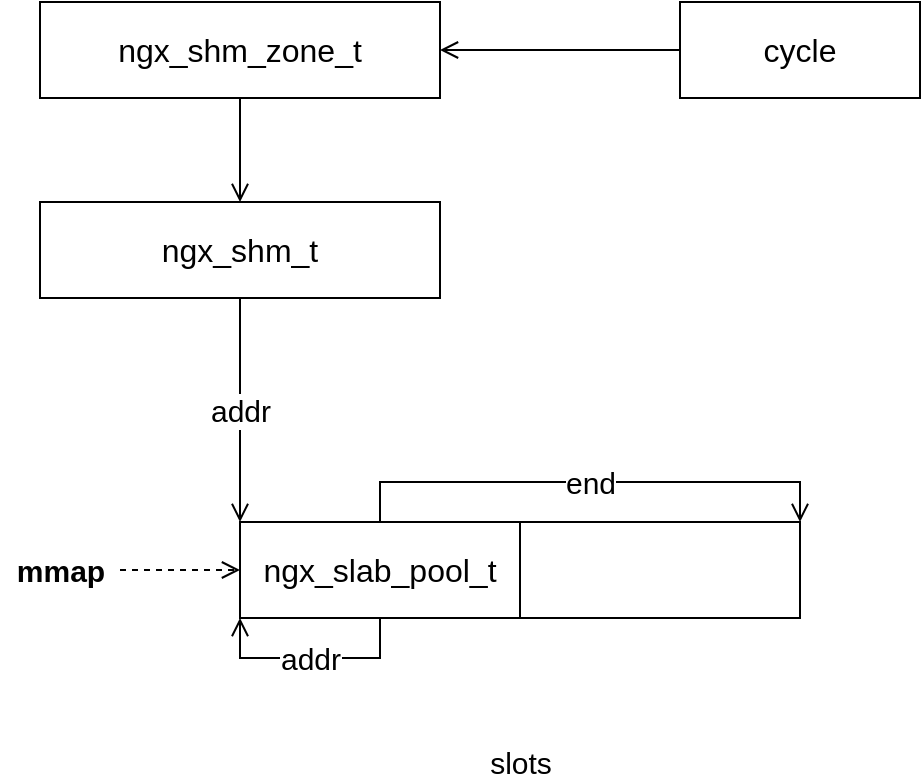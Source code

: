 <mxfile version="15.4.0" type="device" pages="3"><diagram id="mBCc_beV4AlUnIgM2SaV" name="shm_zone slab"><mxGraphModel dx="1086" dy="966" grid="1" gridSize="10" guides="1" tooltips="1" connect="1" arrows="1" fold="1" page="1" pageScale="1" pageWidth="827" pageHeight="1169" math="0" shadow="0"><root><mxCell id="0"/><mxCell id="1" parent="0"/><mxCell id="4GjYgDQ2hK3Kh54XFVb2-7" style="edgeStyle=orthogonalEdgeStyle;rounded=0;orthogonalLoop=1;jettySize=auto;html=1;exitX=0.5;exitY=1;exitDx=0;exitDy=0;entryX=0.5;entryY=0;entryDx=0;entryDy=0;fontSize=15;endArrow=open;endFill=0;endSize=7;" parent="1" source="4GjYgDQ2hK3Kh54XFVb2-1" target="4GjYgDQ2hK3Kh54XFVb2-2" edge="1"><mxGeometry relative="1" as="geometry"/></mxCell><mxCell id="4GjYgDQ2hK3Kh54XFVb2-1" value="ngx_shm_zone_t" style="rounded=0;whiteSpace=wrap;html=1;strokeWidth=1;fontSize=16;" parent="1" vertex="1"><mxGeometry x="140" y="370" width="200" height="48" as="geometry"/></mxCell><mxCell id="4GjYgDQ2hK3Kh54XFVb2-4" value="addr" style="edgeStyle=orthogonalEdgeStyle;rounded=0;orthogonalLoop=1;jettySize=auto;html=1;exitX=0.5;exitY=1;exitDx=0;exitDy=0;entryX=0;entryY=0;entryDx=0;entryDy=0;endSize=7;endArrow=open;endFill=0;fontSize=15;" parent="1" source="4GjYgDQ2hK3Kh54XFVb2-2" target="4GjYgDQ2hK3Kh54XFVb2-3" edge="1"><mxGeometry relative="1" as="geometry"/></mxCell><mxCell id="4GjYgDQ2hK3Kh54XFVb2-2" value="ngx_shm_t" style="rounded=0;whiteSpace=wrap;html=1;strokeWidth=1;fontSize=16;" parent="1" vertex="1"><mxGeometry x="140" y="470" width="200" height="48" as="geometry"/></mxCell><mxCell id="4GjYgDQ2hK3Kh54XFVb2-3" value="" style="rounded=0;whiteSpace=wrap;html=1;strokeWidth=1;fontSize=16;" parent="1" vertex="1"><mxGeometry x="240" y="630" width="280" height="48" as="geometry"/></mxCell><mxCell id="4GjYgDQ2hK3Kh54XFVb2-6" value="" style="edgeStyle=orthogonalEdgeStyle;rounded=0;orthogonalLoop=1;jettySize=auto;html=1;fontSize=15;endArrow=open;endFill=0;endSize=7;dashed=1;" parent="1" source="4GjYgDQ2hK3Kh54XFVb2-5" target="4GjYgDQ2hK3Kh54XFVb2-3" edge="1"><mxGeometry relative="1" as="geometry"/></mxCell><mxCell id="4GjYgDQ2hK3Kh54XFVb2-5" value="mmap" style="text;html=1;align=center;verticalAlign=middle;resizable=0;points=[];autosize=1;strokeColor=none;fillColor=none;fontSize=15;fontStyle=1" parent="1" vertex="1"><mxGeometry x="120" y="644" width="60" height="20" as="geometry"/></mxCell><mxCell id="4GjYgDQ2hK3Kh54XFVb2-9" value="end" style="edgeStyle=orthogonalEdgeStyle;rounded=0;orthogonalLoop=1;jettySize=auto;html=1;exitX=0.5;exitY=0;exitDx=0;exitDy=0;entryX=1;entryY=0;entryDx=0;entryDy=0;fontSize=15;endArrow=open;endFill=0;endSize=7;" parent="1" source="4GjYgDQ2hK3Kh54XFVb2-8" target="4GjYgDQ2hK3Kh54XFVb2-3" edge="1"><mxGeometry relative="1" as="geometry"/></mxCell><mxCell id="4GjYgDQ2hK3Kh54XFVb2-8" value="ngx_slab_pool_t" style="rounded=0;whiteSpace=wrap;html=1;strokeWidth=1;fontSize=16;" parent="1" vertex="1"><mxGeometry x="240" y="630" width="140" height="48" as="geometry"/></mxCell><mxCell id="4GjYgDQ2hK3Kh54XFVb2-10" value="addr" style="edgeStyle=orthogonalEdgeStyle;rounded=0;orthogonalLoop=1;jettySize=auto;html=1;exitX=0.5;exitY=1;exitDx=0;exitDy=0;entryX=0;entryY=1;entryDx=0;entryDy=0;fontSize=15;endArrow=open;endFill=0;endSize=7;" parent="1" source="4GjYgDQ2hK3Kh54XFVb2-8" target="4GjYgDQ2hK3Kh54XFVb2-8" edge="1"><mxGeometry relative="1" as="geometry"/></mxCell><mxCell id="4GjYgDQ2hK3Kh54XFVb2-11" value="slots" style="text;html=1;align=center;verticalAlign=middle;resizable=0;points=[];autosize=1;strokeColor=none;fillColor=none;fontSize=15;" parent="1" vertex="1"><mxGeometry x="355" y="740" width="50" height="20" as="geometry"/></mxCell><mxCell id="4GjYgDQ2hK3Kh54XFVb2-15" style="edgeStyle=orthogonalEdgeStyle;rounded=0;orthogonalLoop=1;jettySize=auto;html=1;exitX=0;exitY=0.5;exitDx=0;exitDy=0;entryX=1;entryY=0.5;entryDx=0;entryDy=0;fontSize=15;endArrow=open;endFill=0;endSize=7;" parent="1" source="4GjYgDQ2hK3Kh54XFVb2-13" target="4GjYgDQ2hK3Kh54XFVb2-1" edge="1"><mxGeometry relative="1" as="geometry"/></mxCell><mxCell id="4GjYgDQ2hK3Kh54XFVb2-13" value="cycle" style="rounded=0;whiteSpace=wrap;html=1;strokeWidth=1;fontSize=16;" parent="1" vertex="1"><mxGeometry x="460" y="370" width="120" height="48" as="geometry"/></mxCell></root></mxGraphModel></diagram><diagram id="Z33pI5sGYo90oZIHC4-N" name="第 2 页"><mxGraphModel dx="1086" dy="966" grid="1" gridSize="10" guides="1" tooltips="1" connect="1" arrows="1" fold="1" page="1" pageScale="1" pageWidth="827" pageHeight="1169" math="0" shadow="0"><root><mxCell id="Ig9wMBTny-s-g3VHdbov-0"/><mxCell id="Ig9wMBTny-s-g3VHdbov-1" parent="Ig9wMBTny-s-g3VHdbov-0"/><mxCell id="_h04f-m_43ZLW2u6-M7i-0" value="" style="rounded=0;whiteSpace=wrap;html=1;strokeWidth=1;fontSize=16;" parent="Ig9wMBTny-s-g3VHdbov-1" vertex="1"><mxGeometry x="130" y="420" width="580" height="48" as="geometry"/></mxCell><mxCell id="_h04f-m_43ZLW2u6-M7i-1" value="" style="rounded=0;whiteSpace=wrap;html=1;strokeWidth=1;fontSize=16;fillColor=#ffe6cc;strokeColor=#d79b00;" parent="Ig9wMBTny-s-g3VHdbov-1" vertex="1"><mxGeometry x="90" y="190" width="36" height="48" as="geometry"/></mxCell><mxCell id="_h04f-m_43ZLW2u6-M7i-2" value="ngx_slab_pool_t" style="text;html=1;align=center;verticalAlign=middle;resizable=0;points=[];autosize=1;strokeColor=none;fillColor=none;fontSize=15;" parent="Ig9wMBTny-s-g3VHdbov-1" vertex="1"><mxGeometry x="126" y="204" width="120" height="20" as="geometry"/></mxCell><mxCell id="_h04f-m_43ZLW2u6-M7i-18" value="stats" style="edgeStyle=orthogonalEdgeStyle;rounded=0;orthogonalLoop=1;jettySize=auto;html=1;exitX=0.75;exitY=1;exitDx=0;exitDy=0;entryX=0;entryY=1;entryDx=0;entryDy=0;fontSize=15;endArrow=open;endFill=0;endSize=7;" parent="Ig9wMBTny-s-g3VHdbov-1" source="_h04f-m_43ZLW2u6-M7i-3" target="_h04f-m_43ZLW2u6-M7i-15" edge="1"><mxGeometry relative="1" as="geometry"/></mxCell><mxCell id="_h04f-m_43ZLW2u6-M7i-31" value="pages" style="edgeStyle=orthogonalEdgeStyle;rounded=0;orthogonalLoop=1;jettySize=auto;html=1;exitX=0.5;exitY=0;exitDx=0;exitDy=0;entryX=1;entryY=0;entryDx=0;entryDy=0;fontSize=15;endArrow=open;endFill=0;endSize=7;" parent="Ig9wMBTny-s-g3VHdbov-1" source="_h04f-m_43ZLW2u6-M7i-3" target="_h04f-m_43ZLW2u6-M7i-21" edge="1"><mxGeometry relative="1" as="geometry"/></mxCell><mxCell id="_h04f-m_43ZLW2u6-M7i-39" value="free" style="edgeStyle=orthogonalEdgeStyle;rounded=0;orthogonalLoop=1;jettySize=auto;html=1;exitX=0.5;exitY=1;exitDx=0;exitDy=0;entryX=0.5;entryY=0;entryDx=0;entryDy=0;fontSize=15;endArrow=block;endFill=0;endSize=7;" parent="Ig9wMBTny-s-g3VHdbov-1" source="_h04f-m_43ZLW2u6-M7i-3" target="_h04f-m_43ZLW2u6-M7i-38" edge="1"><mxGeometry x="0.402" relative="1" as="geometry"><mxPoint as="offset"/></mxGeometry></mxCell><mxCell id="ntvUkyczIhtoQuV-RoPI-2" value="start" style="edgeStyle=orthogonalEdgeStyle;rounded=0;orthogonalLoop=1;jettySize=auto;html=1;exitX=0.25;exitY=0;exitDx=0;exitDy=0;fontSize=15;endArrow=open;endFill=0;endSize=7;" parent="Ig9wMBTny-s-g3VHdbov-1" source="_h04f-m_43ZLW2u6-M7i-3" edge="1"><mxGeometry relative="1" as="geometry"><mxPoint x="630" y="420" as="targetPoint"/><Array as="points"><mxPoint x="139" y="380"/><mxPoint x="630" y="380"/></Array></mxGeometry></mxCell><mxCell id="_h04f-m_43ZLW2u6-M7i-3" value="" style="rounded=0;whiteSpace=wrap;html=1;strokeWidth=1;fontSize=16;fillColor=#ffe6cc;strokeColor=#d79b00;" parent="Ig9wMBTny-s-g3VHdbov-1" vertex="1"><mxGeometry x="130" y="420" width="36" height="48" as="geometry"/></mxCell><mxCell id="_h04f-m_43ZLW2u6-M7i-4" value="" style="rounded=0;whiteSpace=wrap;html=1;strokeWidth=1;fontSize=16;fillColor=#fff2cc;strokeColor=#d6b656;" parent="Ig9wMBTny-s-g3VHdbov-1" vertex="1"><mxGeometry x="286" y="190" width="36" height="48" as="geometry"/></mxCell><mxCell id="_h04f-m_43ZLW2u6-M7i-5" value="ngx_slab_page_t" style="text;html=1;align=center;verticalAlign=middle;resizable=0;points=[];autosize=1;strokeColor=none;fillColor=none;fontSize=15;" parent="Ig9wMBTny-s-g3VHdbov-1" vertex="1"><mxGeometry x="322" y="204" width="130" height="20" as="geometry"/></mxCell><mxCell id="_h04f-m_43ZLW2u6-M7i-6" value="" style="rounded=0;whiteSpace=wrap;html=1;strokeWidth=1;fontSize=16;fillColor=#fff2cc;strokeColor=#d6b656;" parent="Ig9wMBTny-s-g3VHdbov-1" vertex="1"><mxGeometry x="166" y="420" width="36" height="48" as="geometry"/></mxCell><mxCell id="_h04f-m_43ZLW2u6-M7i-7" value="" style="rounded=0;whiteSpace=wrap;html=1;strokeWidth=1;fontSize=16;fillColor=#fff2cc;strokeColor=#d6b656;" parent="Ig9wMBTny-s-g3VHdbov-1" vertex="1"><mxGeometry x="202" y="420" width="36" height="48" as="geometry"/></mxCell><mxCell id="_h04f-m_43ZLW2u6-M7i-8" value="..." style="rounded=0;whiteSpace=wrap;html=1;strokeWidth=1;fontSize=16;fillColor=#fff2cc;strokeColor=#d6b656;" parent="Ig9wMBTny-s-g3VHdbov-1" vertex="1"><mxGeometry x="238" y="420" width="36" height="48" as="geometry"/></mxCell><mxCell id="_h04f-m_43ZLW2u6-M7i-10" value="" style="edgeStyle=orthogonalEdgeStyle;rounded=0;orthogonalLoop=1;jettySize=auto;html=1;fontSize=15;endArrow=open;endFill=0;endSize=7;entryX=1;entryY=1;entryDx=0;entryDy=0;" parent="Ig9wMBTny-s-g3VHdbov-1" source="_h04f-m_43ZLW2u6-M7i-9" target="_h04f-m_43ZLW2u6-M7i-3" edge="1"><mxGeometry relative="1" as="geometry"/></mxCell><mxCell id="_h04f-m_43ZLW2u6-M7i-9" value="slots" style="text;html=1;align=center;verticalAlign=middle;resizable=0;points=[];autosize=1;strokeColor=none;fillColor=none;fontSize=15;" parent="Ig9wMBTny-s-g3VHdbov-1" vertex="1"><mxGeometry x="141" y="510" width="50" height="20" as="geometry"/></mxCell><mxCell id="_h04f-m_43ZLW2u6-M7i-13" value="" style="rounded=0;whiteSpace=wrap;html=1;strokeWidth=1;fontSize=16;fillColor=#f8cecc;strokeColor=#b85450;" parent="Ig9wMBTny-s-g3VHdbov-1" vertex="1"><mxGeometry x="490" y="190" width="36" height="48" as="geometry"/></mxCell><mxCell id="_h04f-m_43ZLW2u6-M7i-14" value="ngx_slab_stat_t" style="text;html=1;align=center;verticalAlign=middle;resizable=0;points=[];autosize=1;strokeColor=none;fillColor=none;fontSize=15;" parent="Ig9wMBTny-s-g3VHdbov-1" vertex="1"><mxGeometry x="526" y="204" width="120" height="20" as="geometry"/></mxCell><mxCell id="_h04f-m_43ZLW2u6-M7i-15" value="" style="rounded=0;whiteSpace=wrap;html=1;strokeWidth=1;fontSize=16;fillColor=#f8cecc;strokeColor=#b85450;" parent="Ig9wMBTny-s-g3VHdbov-1" vertex="1"><mxGeometry x="310" y="420" width="36" height="48" as="geometry"/></mxCell><mxCell id="_h04f-m_43ZLW2u6-M7i-16" value="" style="rounded=0;whiteSpace=wrap;html=1;strokeWidth=1;fontSize=16;fillColor=#fff2cc;strokeColor=#d6b656;" parent="Ig9wMBTny-s-g3VHdbov-1" vertex="1"><mxGeometry x="274" y="420" width="36" height="48" as="geometry"/></mxCell><mxCell id="_h04f-m_43ZLW2u6-M7i-19" value="" style="rounded=0;whiteSpace=wrap;html=1;strokeWidth=1;fontSize=16;fillColor=#f8cecc;strokeColor=#b85450;" parent="Ig9wMBTny-s-g3VHdbov-1" vertex="1"><mxGeometry x="346" y="420" width="36" height="48" as="geometry"/></mxCell><mxCell id="_h04f-m_43ZLW2u6-M7i-20" value="..." style="rounded=0;whiteSpace=wrap;html=1;strokeWidth=1;fontSize=16;fillColor=#f8cecc;strokeColor=#b85450;" parent="Ig9wMBTny-s-g3VHdbov-1" vertex="1"><mxGeometry x="382" y="420" width="36" height="48" as="geometry"/></mxCell><mxCell id="_h04f-m_43ZLW2u6-M7i-21" value="" style="rounded=0;whiteSpace=wrap;html=1;strokeWidth=1;fontSize=16;fillColor=#f8cecc;strokeColor=#b85450;" parent="Ig9wMBTny-s-g3VHdbov-1" vertex="1"><mxGeometry x="418" y="420" width="36" height="48" as="geometry"/></mxCell><mxCell id="ntvUkyczIhtoQuV-RoPI-0" value="next" style="edgeStyle=orthogonalEdgeStyle;rounded=0;orthogonalLoop=1;jettySize=auto;html=1;exitX=0.5;exitY=1;exitDx=0;exitDy=0;entryX=1;entryY=0.5;entryDx=0;entryDy=0;fontSize=15;endArrow=open;endFill=0;endSize=7;" parent="Ig9wMBTny-s-g3VHdbov-1" source="_h04f-m_43ZLW2u6-M7i-32" target="_h04f-m_43ZLW2u6-M7i-38" edge="1"><mxGeometry x="0.177" relative="1" as="geometry"><mxPoint as="offset"/></mxGeometry></mxCell><mxCell id="ntvUkyczIhtoQuV-RoPI-1" value="prev" style="edgeStyle=orthogonalEdgeStyle;rounded=0;orthogonalLoop=1;jettySize=auto;html=1;exitX=0.75;exitY=1;exitDx=0;exitDy=0;entryX=1;entryY=0.75;entryDx=0;entryDy=0;fontSize=15;endArrow=open;endFill=0;endSize=7;" parent="Ig9wMBTny-s-g3VHdbov-1" source="_h04f-m_43ZLW2u6-M7i-32" target="_h04f-m_43ZLW2u6-M7i-38" edge="1"><mxGeometry relative="1" as="geometry"/></mxCell><mxCell id="_h04f-m_43ZLW2u6-M7i-32" value="" style="rounded=0;whiteSpace=wrap;html=1;strokeWidth=1;fontSize=16;fillColor=#fff2cc;strokeColor=#d6b656;" parent="Ig9wMBTny-s-g3VHdbov-1" vertex="1"><mxGeometry x="454" y="420" width="36" height="48" as="geometry"/></mxCell><mxCell id="_h04f-m_43ZLW2u6-M7i-33" value="" style="rounded=0;whiteSpace=wrap;html=1;strokeWidth=1;fontSize=16;fillColor=#fff2cc;strokeColor=#d6b656;" parent="Ig9wMBTny-s-g3VHdbov-1" vertex="1"><mxGeometry x="490" y="420" width="36" height="48" as="geometry"/></mxCell><mxCell id="_h04f-m_43ZLW2u6-M7i-34" value="..." style="rounded=0;whiteSpace=wrap;html=1;strokeWidth=1;fontSize=16;fillColor=#fff2cc;strokeColor=#d6b656;" parent="Ig9wMBTny-s-g3VHdbov-1" vertex="1"><mxGeometry x="526" y="420" width="36" height="48" as="geometry"/></mxCell><mxCell id="_h04f-m_43ZLW2u6-M7i-35" value="" style="rounded=0;whiteSpace=wrap;html=1;strokeWidth=1;fontSize=16;fillColor=#fff2cc;strokeColor=#d6b656;" parent="Ig9wMBTny-s-g3VHdbov-1" vertex="1"><mxGeometry x="562" y="420" width="36" height="48" as="geometry"/></mxCell><mxCell id="_h04f-m_43ZLW2u6-M7i-36" value="pages = size / (ngx_page_size + sizeof(ngx_slab_slab_page_t))" style="text;html=1;align=center;verticalAlign=middle;resizable=0;points=[];autosize=1;strokeColor=none;fillColor=none;fontSize=15;fontStyle=1" parent="Ig9wMBTny-s-g3VHdbov-1" vertex="1"><mxGeometry x="312" y="690" width="460" height="20" as="geometry"/></mxCell><mxCell id="_h04f-m_43ZLW2u6-M7i-40" value="next" style="edgeStyle=orthogonalEdgeStyle;rounded=0;orthogonalLoop=1;jettySize=auto;html=1;exitX=1;exitY=0.25;exitDx=0;exitDy=0;entryX=0.25;entryY=1;entryDx=0;entryDy=0;fontSize=15;endArrow=open;endFill=0;endSize=7;" parent="Ig9wMBTny-s-g3VHdbov-1" source="_h04f-m_43ZLW2u6-M7i-38" target="_h04f-m_43ZLW2u6-M7i-32" edge="1"><mxGeometry x="-0.357" relative="1" as="geometry"><mxPoint as="offset"/></mxGeometry></mxCell><mxCell id="_h04f-m_43ZLW2u6-M7i-38" value="" style="rounded=0;whiteSpace=wrap;html=1;strokeWidth=1;fontSize=16;fillColor=#fff2cc;strokeColor=#d6b656;" parent="Ig9wMBTny-s-g3VHdbov-1" vertex="1"><mxGeometry x="130" y="585" width="36" height="48" as="geometry"/></mxCell><mxCell id="ntvUkyczIhtoQuV-RoPI-3" value="ngx_align_ptr" style="text;html=1;align=center;verticalAlign=middle;resizable=0;points=[];autosize=1;strokeColor=none;fillColor=none;fontSize=15;" parent="Ig9wMBTny-s-g3VHdbov-1" vertex="1"><mxGeometry x="640" y="400" width="110" height="20" as="geometry"/></mxCell></root></mxGraphModel></diagram><diagram id="xge5SmOIHluJmJXI7zkJ" name="第 3 页"><mxGraphModel dx="1086" dy="966" grid="1" gridSize="10" guides="1" tooltips="1" connect="1" arrows="1" fold="1" page="1" pageScale="1" pageWidth="827" pageHeight="1169" math="0" shadow="0"><root><mxCell id="lauUxed-9_WUiNSeYwMO-0"/><mxCell id="lauUxed-9_WUiNSeYwMO-1" parent="lauUxed-9_WUiNSeYwMO-0"/></root></mxGraphModel></diagram></mxfile>